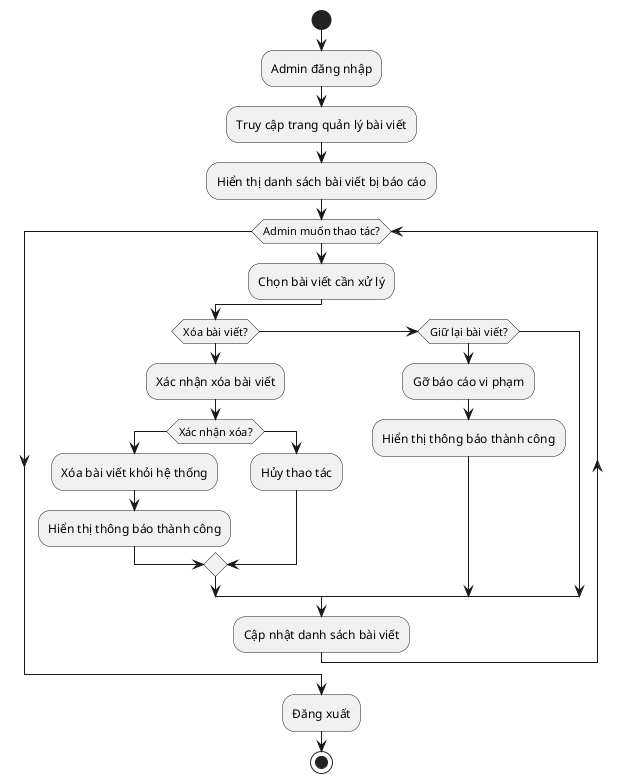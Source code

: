 @startuml
start
:Admin đăng nhập;
:Truy cập trang quản lý bài viết;
:Hiển thị danh sách bài viết bị báo cáo;

while (Admin muốn thao tác?) 
    :Chọn bài viết cần xử lý;
    
    if (Xóa bài viết?) then
        :Xác nhận xóa bài viết;
        if (Xác nhận xóa?) then
            :Xóa bài viết khỏi hệ thống;
            :Hiển thị thông báo thành công;
        else
            :Hủy thao tác;
        endif
    else if (Giữ lại bài viết?) then
        :Gỡ báo cáo vi phạm;
        :Hiển thị thông báo thành công;
    endif

    :Cập nhật danh sách bài viết;
endwhile

:Đăng xuất;
stop
@enduml
